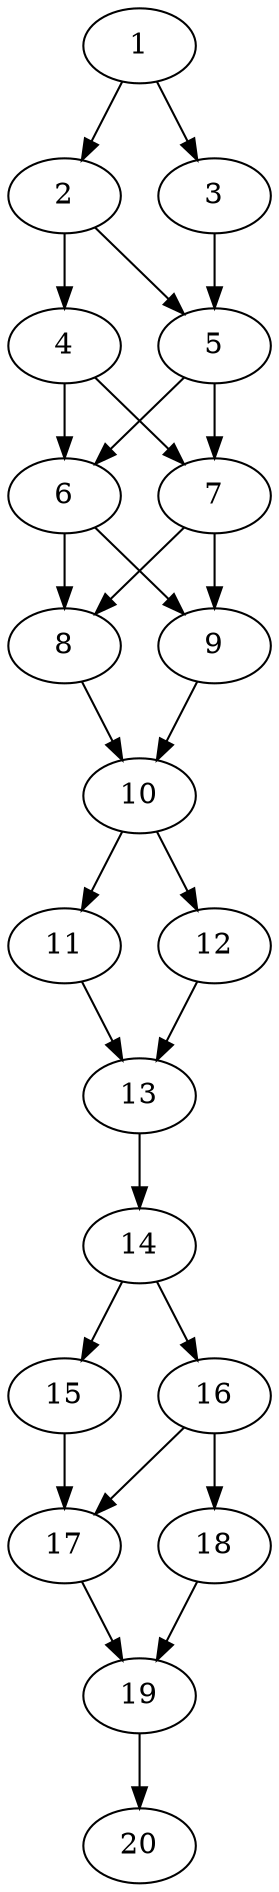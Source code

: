 // DAG automatically generated by daggen at Thu Oct  3 13:58:43 2019
// ./daggen --dot -n 20 --ccr 0.3 --fat 0.3 --regular 0.5 --density 0.9 --mindata 5242880 --maxdata 52428800 
digraph G {
  1 [size="96662187", alpha="0.18", expect_size="28998656"] 
  1 -> 2 [size ="28998656"]
  1 -> 3 [size ="28998656"]
  2 [size="78714880", alpha="0.12", expect_size="23614464"] 
  2 -> 4 [size ="23614464"]
  2 -> 5 [size ="23614464"]
  3 [size="58794667", alpha="0.04", expect_size="17638400"] 
  3 -> 5 [size ="17638400"]
  4 [size="114827947", alpha="0.12", expect_size="34448384"] 
  4 -> 6 [size ="34448384"]
  4 -> 7 [size ="34448384"]
  5 [size="51141973", alpha="0.14", expect_size="15342592"] 
  5 -> 6 [size ="15342592"]
  5 -> 7 [size ="15342592"]
  6 [size="74065920", alpha="0.17", expect_size="22219776"] 
  6 -> 8 [size ="22219776"]
  6 -> 9 [size ="22219776"]
  7 [size="86360747", alpha="0.11", expect_size="25908224"] 
  7 -> 8 [size ="25908224"]
  7 -> 9 [size ="25908224"]
  8 [size="174039040", alpha="0.16", expect_size="52211712"] 
  8 -> 10 [size ="52211712"]
  9 [size="148043093", alpha="0.19", expect_size="44412928"] 
  9 -> 10 [size ="44412928"]
  10 [size="144848213", alpha="0.03", expect_size="43454464"] 
  10 -> 11 [size ="43454464"]
  10 -> 12 [size ="43454464"]
  11 [size="109643093", alpha="0.00", expect_size="32892928"] 
  11 -> 13 [size ="32892928"]
  12 [size="92682240", alpha="0.09", expect_size="27804672"] 
  12 -> 13 [size ="27804672"]
  13 [size="29006507", alpha="0.20", expect_size="8701952"] 
  13 -> 14 [size ="8701952"]
  14 [size="56674987", alpha="0.08", expect_size="17002496"] 
  14 -> 15 [size ="17002496"]
  14 -> 16 [size ="17002496"]
  15 [size="149947733", alpha="0.16", expect_size="44984320"] 
  15 -> 17 [size ="44984320"]
  16 [size="101195093", alpha="0.09", expect_size="30358528"] 
  16 -> 17 [size ="30358528"]
  16 -> 18 [size ="30358528"]
  17 [size="78445227", alpha="0.01", expect_size="23533568"] 
  17 -> 19 [size ="23533568"]
  18 [size="166239573", alpha="0.05", expect_size="49871872"] 
  18 -> 19 [size ="49871872"]
  19 [size="135089493", alpha="0.20", expect_size="40526848"] 
  19 -> 20 [size ="40526848"]
  20 [size="123856213", alpha="0.14", expect_size="37156864"] 
}
